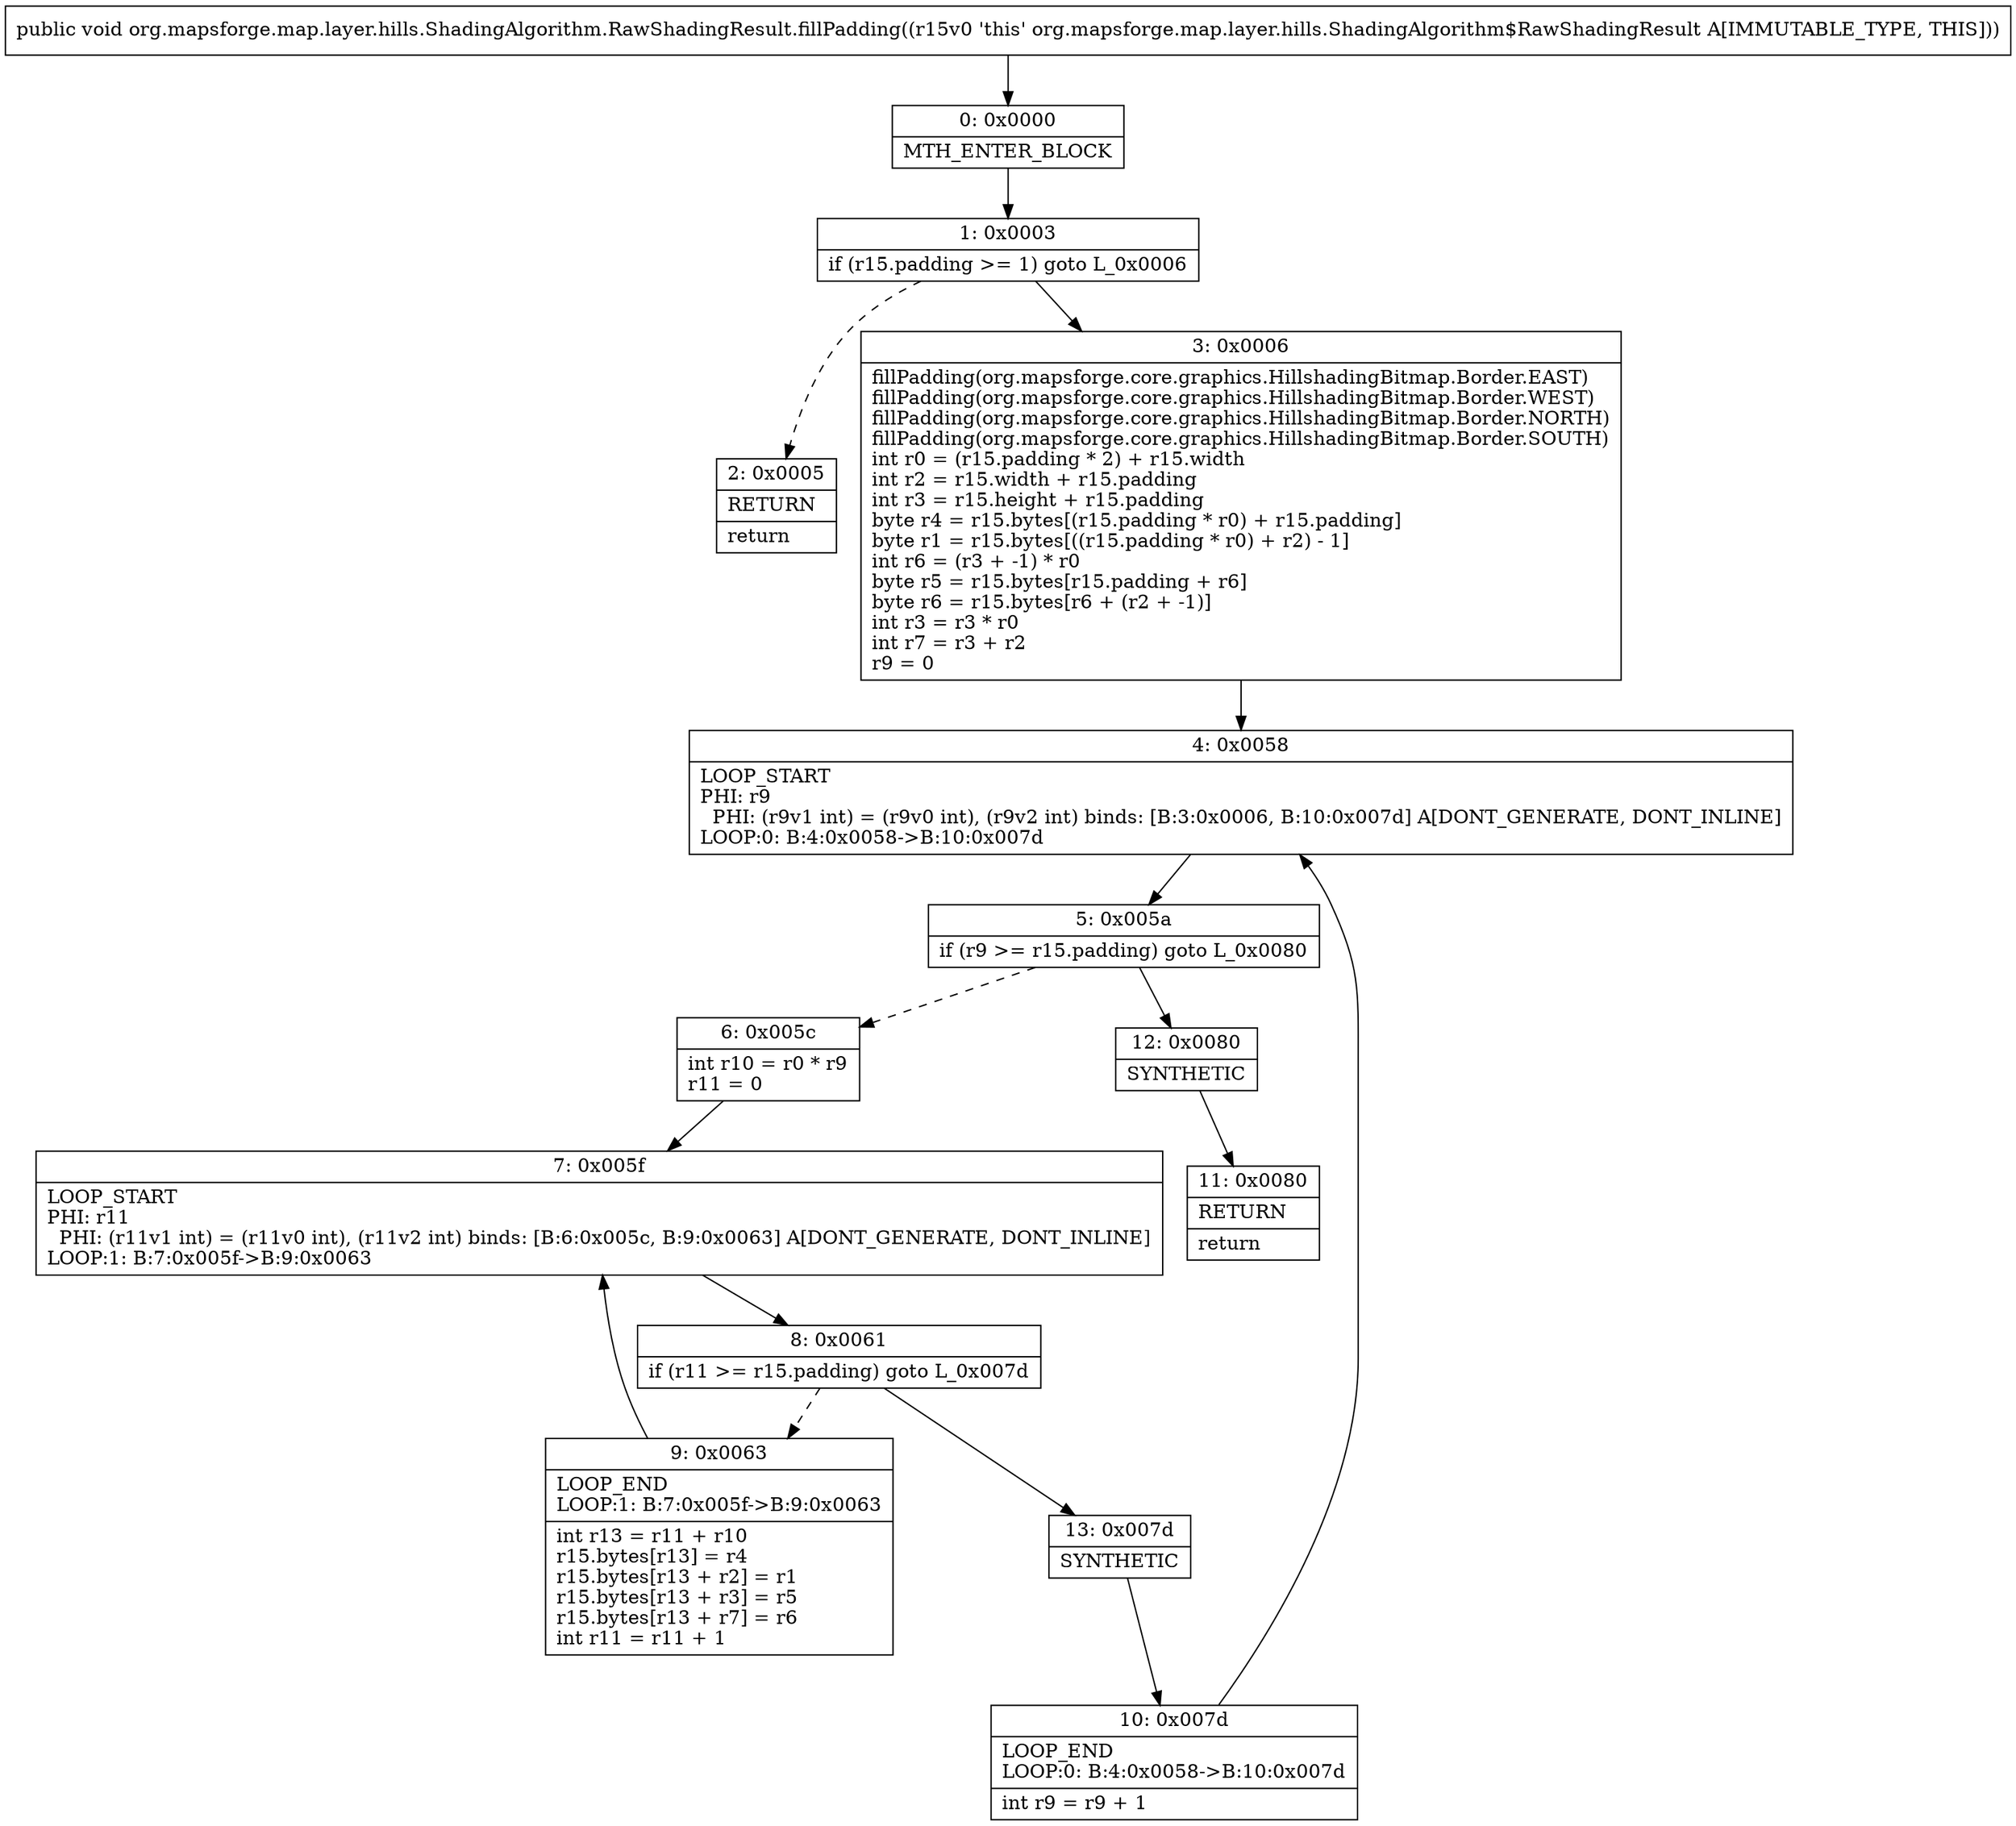 digraph "CFG fororg.mapsforge.map.layer.hills.ShadingAlgorithm.RawShadingResult.fillPadding()V" {
Node_0 [shape=record,label="{0\:\ 0x0000|MTH_ENTER_BLOCK\l}"];
Node_1 [shape=record,label="{1\:\ 0x0003|if (r15.padding \>= 1) goto L_0x0006\l}"];
Node_2 [shape=record,label="{2\:\ 0x0005|RETURN\l|return\l}"];
Node_3 [shape=record,label="{3\:\ 0x0006|fillPadding(org.mapsforge.core.graphics.HillshadingBitmap.Border.EAST)\lfillPadding(org.mapsforge.core.graphics.HillshadingBitmap.Border.WEST)\lfillPadding(org.mapsforge.core.graphics.HillshadingBitmap.Border.NORTH)\lfillPadding(org.mapsforge.core.graphics.HillshadingBitmap.Border.SOUTH)\lint r0 = (r15.padding * 2) + r15.width\lint r2 = r15.width + r15.padding\lint r3 = r15.height + r15.padding\lbyte r4 = r15.bytes[(r15.padding * r0) + r15.padding]\lbyte r1 = r15.bytes[((r15.padding * r0) + r2) \- 1]\lint r6 = (r3 + \-1) * r0\lbyte r5 = r15.bytes[r15.padding + r6]\lbyte r6 = r15.bytes[r6 + (r2 + \-1)]\lint r3 = r3 * r0\lint r7 = r3 + r2\lr9 = 0\l}"];
Node_4 [shape=record,label="{4\:\ 0x0058|LOOP_START\lPHI: r9 \l  PHI: (r9v1 int) = (r9v0 int), (r9v2 int) binds: [B:3:0x0006, B:10:0x007d] A[DONT_GENERATE, DONT_INLINE]\lLOOP:0: B:4:0x0058\-\>B:10:0x007d\l}"];
Node_5 [shape=record,label="{5\:\ 0x005a|if (r9 \>= r15.padding) goto L_0x0080\l}"];
Node_6 [shape=record,label="{6\:\ 0x005c|int r10 = r0 * r9\lr11 = 0\l}"];
Node_7 [shape=record,label="{7\:\ 0x005f|LOOP_START\lPHI: r11 \l  PHI: (r11v1 int) = (r11v0 int), (r11v2 int) binds: [B:6:0x005c, B:9:0x0063] A[DONT_GENERATE, DONT_INLINE]\lLOOP:1: B:7:0x005f\-\>B:9:0x0063\l}"];
Node_8 [shape=record,label="{8\:\ 0x0061|if (r11 \>= r15.padding) goto L_0x007d\l}"];
Node_9 [shape=record,label="{9\:\ 0x0063|LOOP_END\lLOOP:1: B:7:0x005f\-\>B:9:0x0063\l|int r13 = r11 + r10\lr15.bytes[r13] = r4\lr15.bytes[r13 + r2] = r1\lr15.bytes[r13 + r3] = r5\lr15.bytes[r13 + r7] = r6\lint r11 = r11 + 1\l}"];
Node_10 [shape=record,label="{10\:\ 0x007d|LOOP_END\lLOOP:0: B:4:0x0058\-\>B:10:0x007d\l|int r9 = r9 + 1\l}"];
Node_11 [shape=record,label="{11\:\ 0x0080|RETURN\l|return\l}"];
Node_12 [shape=record,label="{12\:\ 0x0080|SYNTHETIC\l}"];
Node_13 [shape=record,label="{13\:\ 0x007d|SYNTHETIC\l}"];
MethodNode[shape=record,label="{public void org.mapsforge.map.layer.hills.ShadingAlgorithm.RawShadingResult.fillPadding((r15v0 'this' org.mapsforge.map.layer.hills.ShadingAlgorithm$RawShadingResult A[IMMUTABLE_TYPE, THIS])) }"];
MethodNode -> Node_0;
Node_0 -> Node_1;
Node_1 -> Node_2[style=dashed];
Node_1 -> Node_3;
Node_3 -> Node_4;
Node_4 -> Node_5;
Node_5 -> Node_6[style=dashed];
Node_5 -> Node_12;
Node_6 -> Node_7;
Node_7 -> Node_8;
Node_8 -> Node_9[style=dashed];
Node_8 -> Node_13;
Node_9 -> Node_7;
Node_10 -> Node_4;
Node_12 -> Node_11;
Node_13 -> Node_10;
}

